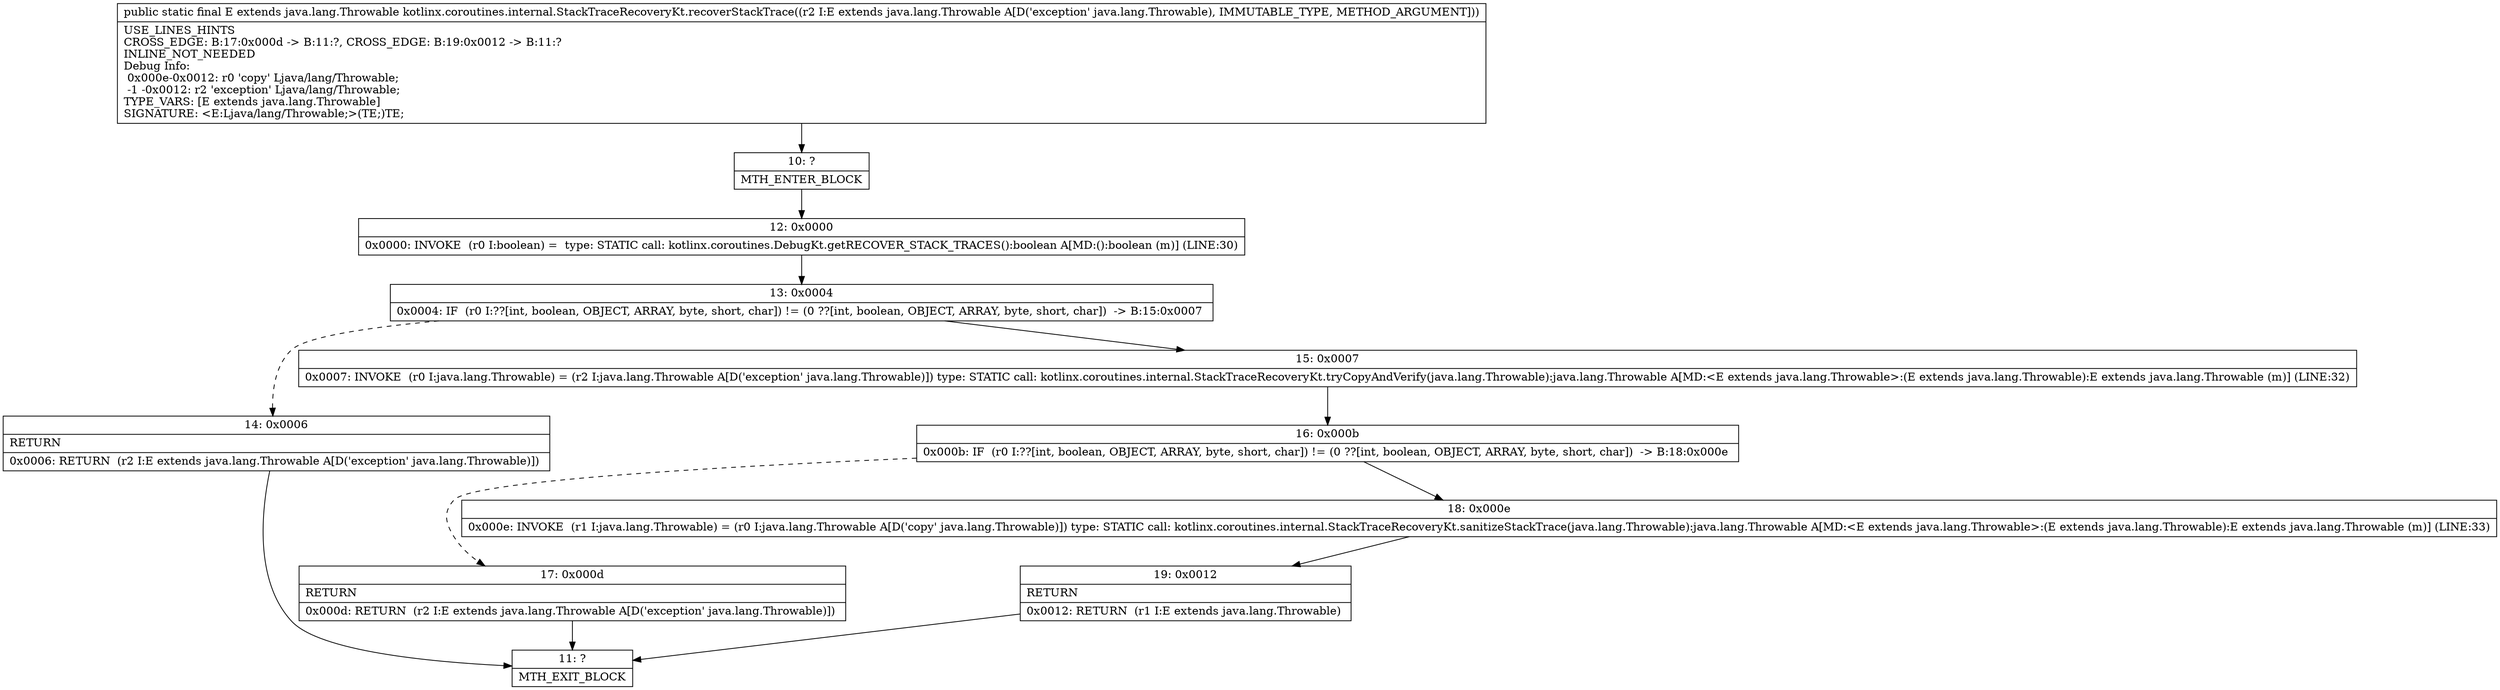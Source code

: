 digraph "CFG forkotlinx.coroutines.internal.StackTraceRecoveryKt.recoverStackTrace(Ljava\/lang\/Throwable;)Ljava\/lang\/Throwable;" {
Node_10 [shape=record,label="{10\:\ ?|MTH_ENTER_BLOCK\l}"];
Node_12 [shape=record,label="{12\:\ 0x0000|0x0000: INVOKE  (r0 I:boolean) =  type: STATIC call: kotlinx.coroutines.DebugKt.getRECOVER_STACK_TRACES():boolean A[MD:():boolean (m)] (LINE:30)\l}"];
Node_13 [shape=record,label="{13\:\ 0x0004|0x0004: IF  (r0 I:??[int, boolean, OBJECT, ARRAY, byte, short, char]) != (0 ??[int, boolean, OBJECT, ARRAY, byte, short, char])  \-\> B:15:0x0007 \l}"];
Node_14 [shape=record,label="{14\:\ 0x0006|RETURN\l|0x0006: RETURN  (r2 I:E extends java.lang.Throwable A[D('exception' java.lang.Throwable)]) \l}"];
Node_11 [shape=record,label="{11\:\ ?|MTH_EXIT_BLOCK\l}"];
Node_15 [shape=record,label="{15\:\ 0x0007|0x0007: INVOKE  (r0 I:java.lang.Throwable) = (r2 I:java.lang.Throwable A[D('exception' java.lang.Throwable)]) type: STATIC call: kotlinx.coroutines.internal.StackTraceRecoveryKt.tryCopyAndVerify(java.lang.Throwable):java.lang.Throwable A[MD:\<E extends java.lang.Throwable\>:(E extends java.lang.Throwable):E extends java.lang.Throwable (m)] (LINE:32)\l}"];
Node_16 [shape=record,label="{16\:\ 0x000b|0x000b: IF  (r0 I:??[int, boolean, OBJECT, ARRAY, byte, short, char]) != (0 ??[int, boolean, OBJECT, ARRAY, byte, short, char])  \-\> B:18:0x000e \l}"];
Node_17 [shape=record,label="{17\:\ 0x000d|RETURN\l|0x000d: RETURN  (r2 I:E extends java.lang.Throwable A[D('exception' java.lang.Throwable)]) \l}"];
Node_18 [shape=record,label="{18\:\ 0x000e|0x000e: INVOKE  (r1 I:java.lang.Throwable) = (r0 I:java.lang.Throwable A[D('copy' java.lang.Throwable)]) type: STATIC call: kotlinx.coroutines.internal.StackTraceRecoveryKt.sanitizeStackTrace(java.lang.Throwable):java.lang.Throwable A[MD:\<E extends java.lang.Throwable\>:(E extends java.lang.Throwable):E extends java.lang.Throwable (m)] (LINE:33)\l}"];
Node_19 [shape=record,label="{19\:\ 0x0012|RETURN\l|0x0012: RETURN  (r1 I:E extends java.lang.Throwable) \l}"];
MethodNode[shape=record,label="{public static final E extends java.lang.Throwable kotlinx.coroutines.internal.StackTraceRecoveryKt.recoverStackTrace((r2 I:E extends java.lang.Throwable A[D('exception' java.lang.Throwable), IMMUTABLE_TYPE, METHOD_ARGUMENT]))  | USE_LINES_HINTS\lCROSS_EDGE: B:17:0x000d \-\> B:11:?, CROSS_EDGE: B:19:0x0012 \-\> B:11:?\lINLINE_NOT_NEEDED\lDebug Info:\l  0x000e\-0x0012: r0 'copy' Ljava\/lang\/Throwable;\l  \-1 \-0x0012: r2 'exception' Ljava\/lang\/Throwable;\lTYPE_VARS: [E extends java.lang.Throwable]\lSIGNATURE: \<E:Ljava\/lang\/Throwable;\>(TE;)TE;\l}"];
MethodNode -> Node_10;Node_10 -> Node_12;
Node_12 -> Node_13;
Node_13 -> Node_14[style=dashed];
Node_13 -> Node_15;
Node_14 -> Node_11;
Node_15 -> Node_16;
Node_16 -> Node_17[style=dashed];
Node_16 -> Node_18;
Node_17 -> Node_11;
Node_18 -> Node_19;
Node_19 -> Node_11;
}

